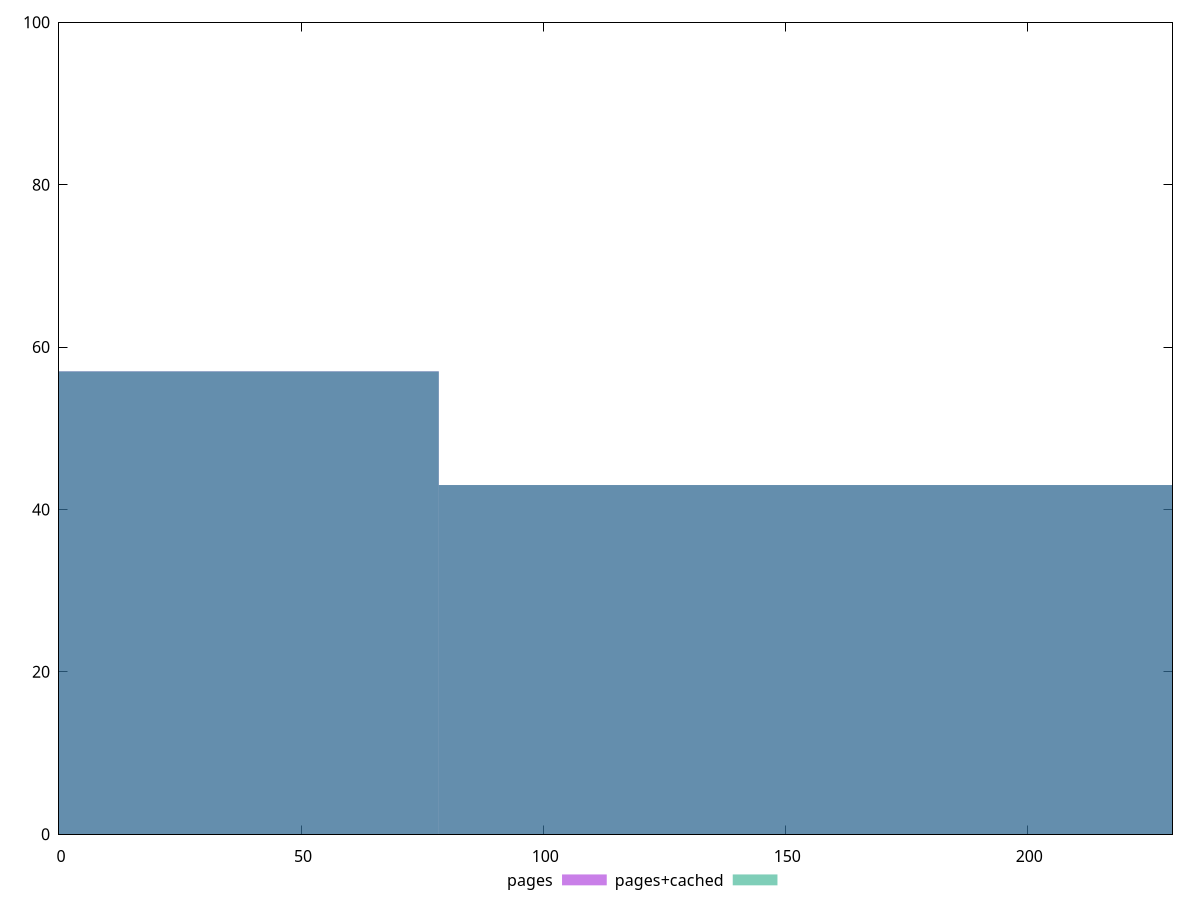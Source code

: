 reset

$pages <<EOF
156.8999601476478 43
0 57
EOF

$pagesCached <<EOF
0 57
156.8999601476478 43
EOF

set key outside below
set boxwidth 156.8999601476478
set xrange [0:230]
set yrange [0:100]
set trange [0:100]
set style fill transparent solid 0.5 noborder
set terminal svg size 640, 500 enhanced background rgb 'white'
set output "report_00026_2021-02-22T21:38:55.199Z/unused-css-rules/comparison/histogram/0_vs_1.svg"

plot $pages title "pages" with boxes, \
     $pagesCached title "pages+cached" with boxes

reset
